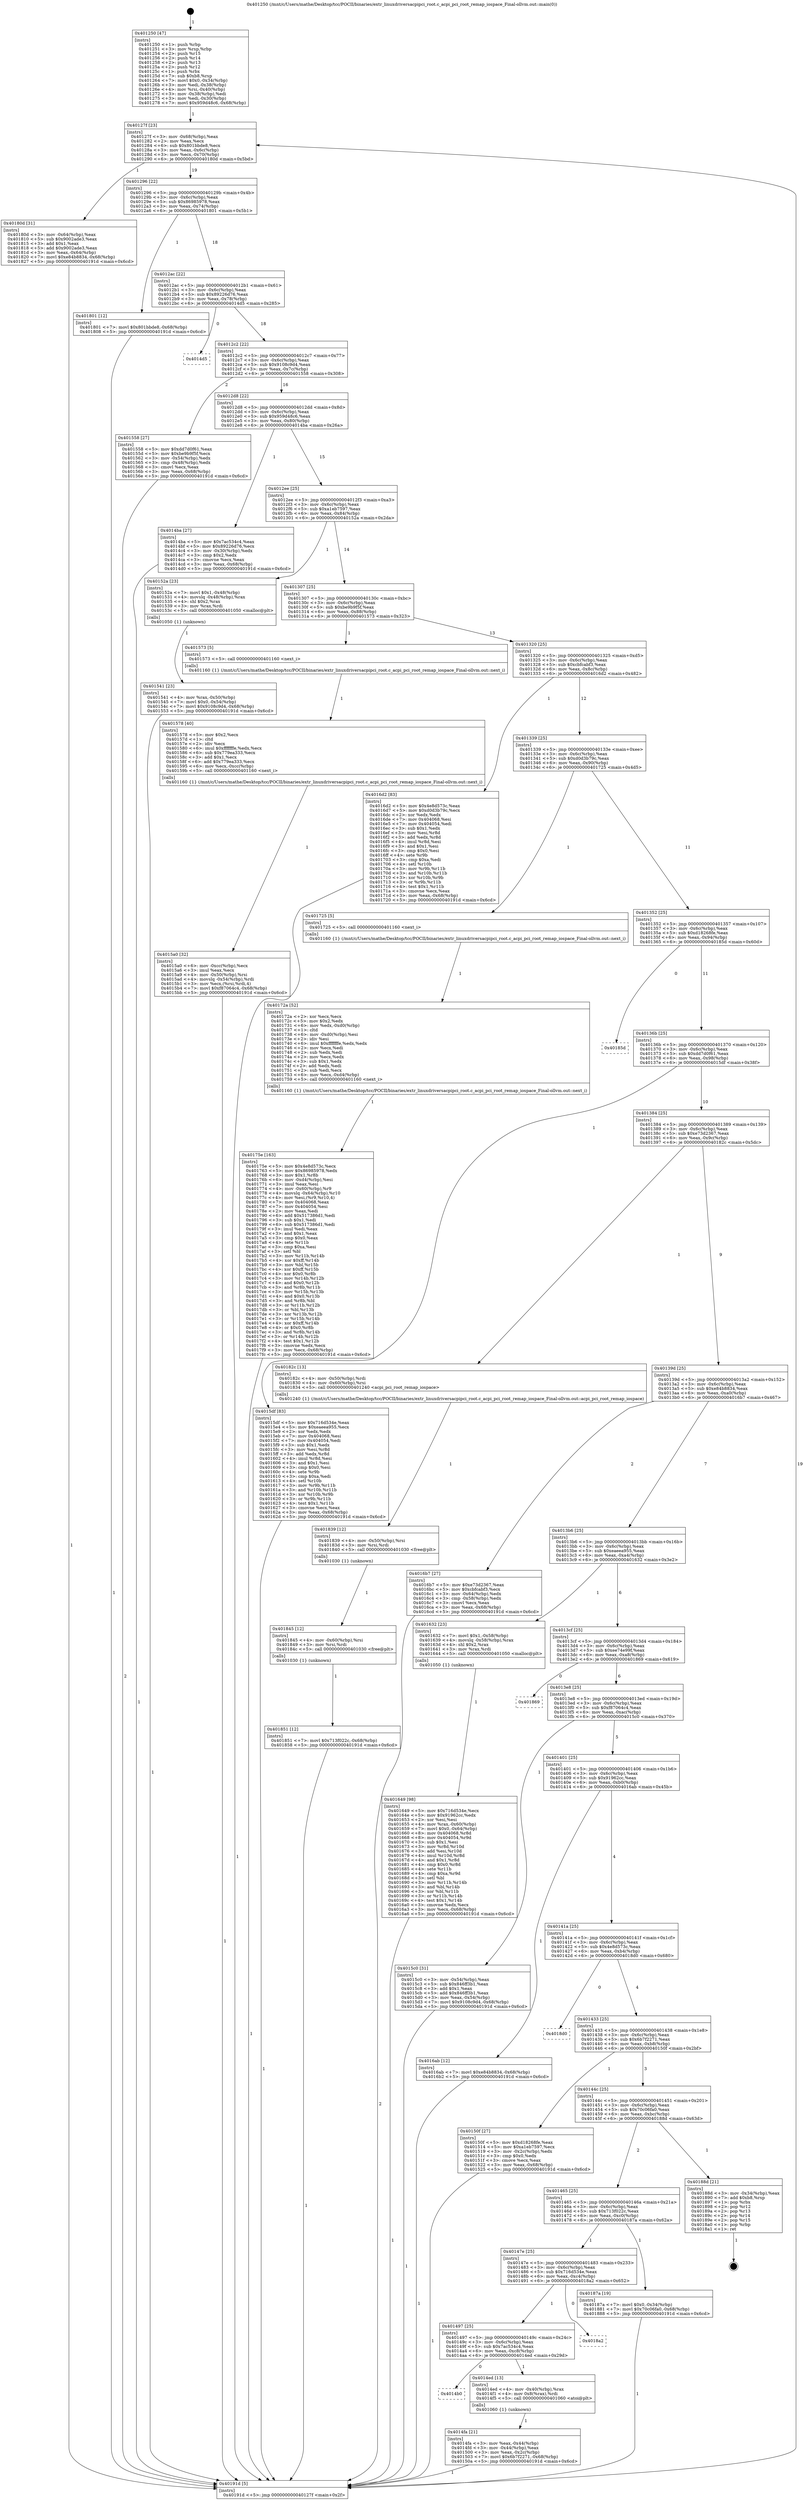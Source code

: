 digraph "0x401250" {
  label = "0x401250 (/mnt/c/Users/mathe/Desktop/tcc/POCII/binaries/extr_linuxdriversacpipci_root.c_acpi_pci_root_remap_iospace_Final-ollvm.out::main(0))"
  labelloc = "t"
  node[shape=record]

  Entry [label="",width=0.3,height=0.3,shape=circle,fillcolor=black,style=filled]
  "0x40127f" [label="{
     0x40127f [23]\l
     | [instrs]\l
     &nbsp;&nbsp;0x40127f \<+3\>: mov -0x68(%rbp),%eax\l
     &nbsp;&nbsp;0x401282 \<+2\>: mov %eax,%ecx\l
     &nbsp;&nbsp;0x401284 \<+6\>: sub $0x801bbde8,%ecx\l
     &nbsp;&nbsp;0x40128a \<+3\>: mov %eax,-0x6c(%rbp)\l
     &nbsp;&nbsp;0x40128d \<+3\>: mov %ecx,-0x70(%rbp)\l
     &nbsp;&nbsp;0x401290 \<+6\>: je 000000000040180d \<main+0x5bd\>\l
  }"]
  "0x40180d" [label="{
     0x40180d [31]\l
     | [instrs]\l
     &nbsp;&nbsp;0x40180d \<+3\>: mov -0x64(%rbp),%eax\l
     &nbsp;&nbsp;0x401810 \<+5\>: sub $0x9002ade3,%eax\l
     &nbsp;&nbsp;0x401815 \<+3\>: add $0x1,%eax\l
     &nbsp;&nbsp;0x401818 \<+5\>: add $0x9002ade3,%eax\l
     &nbsp;&nbsp;0x40181d \<+3\>: mov %eax,-0x64(%rbp)\l
     &nbsp;&nbsp;0x401820 \<+7\>: movl $0xe84b8834,-0x68(%rbp)\l
     &nbsp;&nbsp;0x401827 \<+5\>: jmp 000000000040191d \<main+0x6cd\>\l
  }"]
  "0x401296" [label="{
     0x401296 [22]\l
     | [instrs]\l
     &nbsp;&nbsp;0x401296 \<+5\>: jmp 000000000040129b \<main+0x4b\>\l
     &nbsp;&nbsp;0x40129b \<+3\>: mov -0x6c(%rbp),%eax\l
     &nbsp;&nbsp;0x40129e \<+5\>: sub $0x86985978,%eax\l
     &nbsp;&nbsp;0x4012a3 \<+3\>: mov %eax,-0x74(%rbp)\l
     &nbsp;&nbsp;0x4012a6 \<+6\>: je 0000000000401801 \<main+0x5b1\>\l
  }"]
  Exit [label="",width=0.3,height=0.3,shape=circle,fillcolor=black,style=filled,peripheries=2]
  "0x401801" [label="{
     0x401801 [12]\l
     | [instrs]\l
     &nbsp;&nbsp;0x401801 \<+7\>: movl $0x801bbde8,-0x68(%rbp)\l
     &nbsp;&nbsp;0x401808 \<+5\>: jmp 000000000040191d \<main+0x6cd\>\l
  }"]
  "0x4012ac" [label="{
     0x4012ac [22]\l
     | [instrs]\l
     &nbsp;&nbsp;0x4012ac \<+5\>: jmp 00000000004012b1 \<main+0x61\>\l
     &nbsp;&nbsp;0x4012b1 \<+3\>: mov -0x6c(%rbp),%eax\l
     &nbsp;&nbsp;0x4012b4 \<+5\>: sub $0x89226d76,%eax\l
     &nbsp;&nbsp;0x4012b9 \<+3\>: mov %eax,-0x78(%rbp)\l
     &nbsp;&nbsp;0x4012bc \<+6\>: je 00000000004014d5 \<main+0x285\>\l
  }"]
  "0x401851" [label="{
     0x401851 [12]\l
     | [instrs]\l
     &nbsp;&nbsp;0x401851 \<+7\>: movl $0x713f022c,-0x68(%rbp)\l
     &nbsp;&nbsp;0x401858 \<+5\>: jmp 000000000040191d \<main+0x6cd\>\l
  }"]
  "0x4014d5" [label="{
     0x4014d5\l
  }", style=dashed]
  "0x4012c2" [label="{
     0x4012c2 [22]\l
     | [instrs]\l
     &nbsp;&nbsp;0x4012c2 \<+5\>: jmp 00000000004012c7 \<main+0x77\>\l
     &nbsp;&nbsp;0x4012c7 \<+3\>: mov -0x6c(%rbp),%eax\l
     &nbsp;&nbsp;0x4012ca \<+5\>: sub $0x9108c9d4,%eax\l
     &nbsp;&nbsp;0x4012cf \<+3\>: mov %eax,-0x7c(%rbp)\l
     &nbsp;&nbsp;0x4012d2 \<+6\>: je 0000000000401558 \<main+0x308\>\l
  }"]
  "0x401845" [label="{
     0x401845 [12]\l
     | [instrs]\l
     &nbsp;&nbsp;0x401845 \<+4\>: mov -0x60(%rbp),%rsi\l
     &nbsp;&nbsp;0x401849 \<+3\>: mov %rsi,%rdi\l
     &nbsp;&nbsp;0x40184c \<+5\>: call 0000000000401030 \<free@plt\>\l
     | [calls]\l
     &nbsp;&nbsp;0x401030 \{1\} (unknown)\l
  }"]
  "0x401558" [label="{
     0x401558 [27]\l
     | [instrs]\l
     &nbsp;&nbsp;0x401558 \<+5\>: mov $0xdd7d0f61,%eax\l
     &nbsp;&nbsp;0x40155d \<+5\>: mov $0xbe9b9f5f,%ecx\l
     &nbsp;&nbsp;0x401562 \<+3\>: mov -0x54(%rbp),%edx\l
     &nbsp;&nbsp;0x401565 \<+3\>: cmp -0x48(%rbp),%edx\l
     &nbsp;&nbsp;0x401568 \<+3\>: cmovl %ecx,%eax\l
     &nbsp;&nbsp;0x40156b \<+3\>: mov %eax,-0x68(%rbp)\l
     &nbsp;&nbsp;0x40156e \<+5\>: jmp 000000000040191d \<main+0x6cd\>\l
  }"]
  "0x4012d8" [label="{
     0x4012d8 [22]\l
     | [instrs]\l
     &nbsp;&nbsp;0x4012d8 \<+5\>: jmp 00000000004012dd \<main+0x8d\>\l
     &nbsp;&nbsp;0x4012dd \<+3\>: mov -0x6c(%rbp),%eax\l
     &nbsp;&nbsp;0x4012e0 \<+5\>: sub $0x959d48c6,%eax\l
     &nbsp;&nbsp;0x4012e5 \<+3\>: mov %eax,-0x80(%rbp)\l
     &nbsp;&nbsp;0x4012e8 \<+6\>: je 00000000004014ba \<main+0x26a\>\l
  }"]
  "0x401839" [label="{
     0x401839 [12]\l
     | [instrs]\l
     &nbsp;&nbsp;0x401839 \<+4\>: mov -0x50(%rbp),%rsi\l
     &nbsp;&nbsp;0x40183d \<+3\>: mov %rsi,%rdi\l
     &nbsp;&nbsp;0x401840 \<+5\>: call 0000000000401030 \<free@plt\>\l
     | [calls]\l
     &nbsp;&nbsp;0x401030 \{1\} (unknown)\l
  }"]
  "0x4014ba" [label="{
     0x4014ba [27]\l
     | [instrs]\l
     &nbsp;&nbsp;0x4014ba \<+5\>: mov $0x7ac534c4,%eax\l
     &nbsp;&nbsp;0x4014bf \<+5\>: mov $0x89226d76,%ecx\l
     &nbsp;&nbsp;0x4014c4 \<+3\>: mov -0x30(%rbp),%edx\l
     &nbsp;&nbsp;0x4014c7 \<+3\>: cmp $0x2,%edx\l
     &nbsp;&nbsp;0x4014ca \<+3\>: cmovne %ecx,%eax\l
     &nbsp;&nbsp;0x4014cd \<+3\>: mov %eax,-0x68(%rbp)\l
     &nbsp;&nbsp;0x4014d0 \<+5\>: jmp 000000000040191d \<main+0x6cd\>\l
  }"]
  "0x4012ee" [label="{
     0x4012ee [25]\l
     | [instrs]\l
     &nbsp;&nbsp;0x4012ee \<+5\>: jmp 00000000004012f3 \<main+0xa3\>\l
     &nbsp;&nbsp;0x4012f3 \<+3\>: mov -0x6c(%rbp),%eax\l
     &nbsp;&nbsp;0x4012f6 \<+5\>: sub $0xa1eb7597,%eax\l
     &nbsp;&nbsp;0x4012fb \<+6\>: mov %eax,-0x84(%rbp)\l
     &nbsp;&nbsp;0x401301 \<+6\>: je 000000000040152a \<main+0x2da\>\l
  }"]
  "0x40191d" [label="{
     0x40191d [5]\l
     | [instrs]\l
     &nbsp;&nbsp;0x40191d \<+5\>: jmp 000000000040127f \<main+0x2f\>\l
  }"]
  "0x401250" [label="{
     0x401250 [47]\l
     | [instrs]\l
     &nbsp;&nbsp;0x401250 \<+1\>: push %rbp\l
     &nbsp;&nbsp;0x401251 \<+3\>: mov %rsp,%rbp\l
     &nbsp;&nbsp;0x401254 \<+2\>: push %r15\l
     &nbsp;&nbsp;0x401256 \<+2\>: push %r14\l
     &nbsp;&nbsp;0x401258 \<+2\>: push %r13\l
     &nbsp;&nbsp;0x40125a \<+2\>: push %r12\l
     &nbsp;&nbsp;0x40125c \<+1\>: push %rbx\l
     &nbsp;&nbsp;0x40125d \<+7\>: sub $0xb8,%rsp\l
     &nbsp;&nbsp;0x401264 \<+7\>: movl $0x0,-0x34(%rbp)\l
     &nbsp;&nbsp;0x40126b \<+3\>: mov %edi,-0x38(%rbp)\l
     &nbsp;&nbsp;0x40126e \<+4\>: mov %rsi,-0x40(%rbp)\l
     &nbsp;&nbsp;0x401272 \<+3\>: mov -0x38(%rbp),%edi\l
     &nbsp;&nbsp;0x401275 \<+3\>: mov %edi,-0x30(%rbp)\l
     &nbsp;&nbsp;0x401278 \<+7\>: movl $0x959d48c6,-0x68(%rbp)\l
  }"]
  "0x40175e" [label="{
     0x40175e [163]\l
     | [instrs]\l
     &nbsp;&nbsp;0x40175e \<+5\>: mov $0x4e8d573c,%ecx\l
     &nbsp;&nbsp;0x401763 \<+5\>: mov $0x86985978,%edx\l
     &nbsp;&nbsp;0x401768 \<+3\>: mov $0x1,%r8b\l
     &nbsp;&nbsp;0x40176b \<+6\>: mov -0xd4(%rbp),%esi\l
     &nbsp;&nbsp;0x401771 \<+3\>: imul %eax,%esi\l
     &nbsp;&nbsp;0x401774 \<+4\>: mov -0x60(%rbp),%r9\l
     &nbsp;&nbsp;0x401778 \<+4\>: movslq -0x64(%rbp),%r10\l
     &nbsp;&nbsp;0x40177c \<+4\>: mov %esi,(%r9,%r10,4)\l
     &nbsp;&nbsp;0x401780 \<+7\>: mov 0x404068,%eax\l
     &nbsp;&nbsp;0x401787 \<+7\>: mov 0x404054,%esi\l
     &nbsp;&nbsp;0x40178e \<+2\>: mov %eax,%edi\l
     &nbsp;&nbsp;0x401790 \<+6\>: add $0x517386d1,%edi\l
     &nbsp;&nbsp;0x401796 \<+3\>: sub $0x1,%edi\l
     &nbsp;&nbsp;0x401799 \<+6\>: sub $0x517386d1,%edi\l
     &nbsp;&nbsp;0x40179f \<+3\>: imul %edi,%eax\l
     &nbsp;&nbsp;0x4017a2 \<+3\>: and $0x1,%eax\l
     &nbsp;&nbsp;0x4017a5 \<+3\>: cmp $0x0,%eax\l
     &nbsp;&nbsp;0x4017a8 \<+4\>: sete %r11b\l
     &nbsp;&nbsp;0x4017ac \<+3\>: cmp $0xa,%esi\l
     &nbsp;&nbsp;0x4017af \<+3\>: setl %bl\l
     &nbsp;&nbsp;0x4017b2 \<+3\>: mov %r11b,%r14b\l
     &nbsp;&nbsp;0x4017b5 \<+4\>: xor $0xff,%r14b\l
     &nbsp;&nbsp;0x4017b9 \<+3\>: mov %bl,%r15b\l
     &nbsp;&nbsp;0x4017bc \<+4\>: xor $0xff,%r15b\l
     &nbsp;&nbsp;0x4017c0 \<+4\>: xor $0x0,%r8b\l
     &nbsp;&nbsp;0x4017c4 \<+3\>: mov %r14b,%r12b\l
     &nbsp;&nbsp;0x4017c7 \<+4\>: and $0x0,%r12b\l
     &nbsp;&nbsp;0x4017cb \<+3\>: and %r8b,%r11b\l
     &nbsp;&nbsp;0x4017ce \<+3\>: mov %r15b,%r13b\l
     &nbsp;&nbsp;0x4017d1 \<+4\>: and $0x0,%r13b\l
     &nbsp;&nbsp;0x4017d5 \<+3\>: and %r8b,%bl\l
     &nbsp;&nbsp;0x4017d8 \<+3\>: or %r11b,%r12b\l
     &nbsp;&nbsp;0x4017db \<+3\>: or %bl,%r13b\l
     &nbsp;&nbsp;0x4017de \<+3\>: xor %r13b,%r12b\l
     &nbsp;&nbsp;0x4017e1 \<+3\>: or %r15b,%r14b\l
     &nbsp;&nbsp;0x4017e4 \<+4\>: xor $0xff,%r14b\l
     &nbsp;&nbsp;0x4017e8 \<+4\>: or $0x0,%r8b\l
     &nbsp;&nbsp;0x4017ec \<+3\>: and %r8b,%r14b\l
     &nbsp;&nbsp;0x4017ef \<+3\>: or %r14b,%r12b\l
     &nbsp;&nbsp;0x4017f2 \<+4\>: test $0x1,%r12b\l
     &nbsp;&nbsp;0x4017f6 \<+3\>: cmovne %edx,%ecx\l
     &nbsp;&nbsp;0x4017f9 \<+3\>: mov %ecx,-0x68(%rbp)\l
     &nbsp;&nbsp;0x4017fc \<+5\>: jmp 000000000040191d \<main+0x6cd\>\l
  }"]
  "0x40152a" [label="{
     0x40152a [23]\l
     | [instrs]\l
     &nbsp;&nbsp;0x40152a \<+7\>: movl $0x1,-0x48(%rbp)\l
     &nbsp;&nbsp;0x401531 \<+4\>: movslq -0x48(%rbp),%rax\l
     &nbsp;&nbsp;0x401535 \<+4\>: shl $0x2,%rax\l
     &nbsp;&nbsp;0x401539 \<+3\>: mov %rax,%rdi\l
     &nbsp;&nbsp;0x40153c \<+5\>: call 0000000000401050 \<malloc@plt\>\l
     | [calls]\l
     &nbsp;&nbsp;0x401050 \{1\} (unknown)\l
  }"]
  "0x401307" [label="{
     0x401307 [25]\l
     | [instrs]\l
     &nbsp;&nbsp;0x401307 \<+5\>: jmp 000000000040130c \<main+0xbc\>\l
     &nbsp;&nbsp;0x40130c \<+3\>: mov -0x6c(%rbp),%eax\l
     &nbsp;&nbsp;0x40130f \<+5\>: sub $0xbe9b9f5f,%eax\l
     &nbsp;&nbsp;0x401314 \<+6\>: mov %eax,-0x88(%rbp)\l
     &nbsp;&nbsp;0x40131a \<+6\>: je 0000000000401573 \<main+0x323\>\l
  }"]
  "0x40172a" [label="{
     0x40172a [52]\l
     | [instrs]\l
     &nbsp;&nbsp;0x40172a \<+2\>: xor %ecx,%ecx\l
     &nbsp;&nbsp;0x40172c \<+5\>: mov $0x2,%edx\l
     &nbsp;&nbsp;0x401731 \<+6\>: mov %edx,-0xd0(%rbp)\l
     &nbsp;&nbsp;0x401737 \<+1\>: cltd\l
     &nbsp;&nbsp;0x401738 \<+6\>: mov -0xd0(%rbp),%esi\l
     &nbsp;&nbsp;0x40173e \<+2\>: idiv %esi\l
     &nbsp;&nbsp;0x401740 \<+6\>: imul $0xfffffffe,%edx,%edx\l
     &nbsp;&nbsp;0x401746 \<+2\>: mov %ecx,%edi\l
     &nbsp;&nbsp;0x401748 \<+2\>: sub %edx,%edi\l
     &nbsp;&nbsp;0x40174a \<+2\>: mov %ecx,%edx\l
     &nbsp;&nbsp;0x40174c \<+3\>: sub $0x1,%edx\l
     &nbsp;&nbsp;0x40174f \<+2\>: add %edx,%edi\l
     &nbsp;&nbsp;0x401751 \<+2\>: sub %edi,%ecx\l
     &nbsp;&nbsp;0x401753 \<+6\>: mov %ecx,-0xd4(%rbp)\l
     &nbsp;&nbsp;0x401759 \<+5\>: call 0000000000401160 \<next_i\>\l
     | [calls]\l
     &nbsp;&nbsp;0x401160 \{1\} (/mnt/c/Users/mathe/Desktop/tcc/POCII/binaries/extr_linuxdriversacpipci_root.c_acpi_pci_root_remap_iospace_Final-ollvm.out::next_i)\l
  }"]
  "0x401573" [label="{
     0x401573 [5]\l
     | [instrs]\l
     &nbsp;&nbsp;0x401573 \<+5\>: call 0000000000401160 \<next_i\>\l
     | [calls]\l
     &nbsp;&nbsp;0x401160 \{1\} (/mnt/c/Users/mathe/Desktop/tcc/POCII/binaries/extr_linuxdriversacpipci_root.c_acpi_pci_root_remap_iospace_Final-ollvm.out::next_i)\l
  }"]
  "0x401320" [label="{
     0x401320 [25]\l
     | [instrs]\l
     &nbsp;&nbsp;0x401320 \<+5\>: jmp 0000000000401325 \<main+0xd5\>\l
     &nbsp;&nbsp;0x401325 \<+3\>: mov -0x6c(%rbp),%eax\l
     &nbsp;&nbsp;0x401328 \<+5\>: sub $0xcbfcabf3,%eax\l
     &nbsp;&nbsp;0x40132d \<+6\>: mov %eax,-0x8c(%rbp)\l
     &nbsp;&nbsp;0x401333 \<+6\>: je 00000000004016d2 \<main+0x482\>\l
  }"]
  "0x401649" [label="{
     0x401649 [98]\l
     | [instrs]\l
     &nbsp;&nbsp;0x401649 \<+5\>: mov $0x716d534e,%ecx\l
     &nbsp;&nbsp;0x40164e \<+5\>: mov $0x91962cc,%edx\l
     &nbsp;&nbsp;0x401653 \<+2\>: xor %esi,%esi\l
     &nbsp;&nbsp;0x401655 \<+4\>: mov %rax,-0x60(%rbp)\l
     &nbsp;&nbsp;0x401659 \<+7\>: movl $0x0,-0x64(%rbp)\l
     &nbsp;&nbsp;0x401660 \<+8\>: mov 0x404068,%r8d\l
     &nbsp;&nbsp;0x401668 \<+8\>: mov 0x404054,%r9d\l
     &nbsp;&nbsp;0x401670 \<+3\>: sub $0x1,%esi\l
     &nbsp;&nbsp;0x401673 \<+3\>: mov %r8d,%r10d\l
     &nbsp;&nbsp;0x401676 \<+3\>: add %esi,%r10d\l
     &nbsp;&nbsp;0x401679 \<+4\>: imul %r10d,%r8d\l
     &nbsp;&nbsp;0x40167d \<+4\>: and $0x1,%r8d\l
     &nbsp;&nbsp;0x401681 \<+4\>: cmp $0x0,%r8d\l
     &nbsp;&nbsp;0x401685 \<+4\>: sete %r11b\l
     &nbsp;&nbsp;0x401689 \<+4\>: cmp $0xa,%r9d\l
     &nbsp;&nbsp;0x40168d \<+3\>: setl %bl\l
     &nbsp;&nbsp;0x401690 \<+3\>: mov %r11b,%r14b\l
     &nbsp;&nbsp;0x401693 \<+3\>: and %bl,%r14b\l
     &nbsp;&nbsp;0x401696 \<+3\>: xor %bl,%r11b\l
     &nbsp;&nbsp;0x401699 \<+3\>: or %r11b,%r14b\l
     &nbsp;&nbsp;0x40169c \<+4\>: test $0x1,%r14b\l
     &nbsp;&nbsp;0x4016a0 \<+3\>: cmovne %edx,%ecx\l
     &nbsp;&nbsp;0x4016a3 \<+3\>: mov %ecx,-0x68(%rbp)\l
     &nbsp;&nbsp;0x4016a6 \<+5\>: jmp 000000000040191d \<main+0x6cd\>\l
  }"]
  "0x4016d2" [label="{
     0x4016d2 [83]\l
     | [instrs]\l
     &nbsp;&nbsp;0x4016d2 \<+5\>: mov $0x4e8d573c,%eax\l
     &nbsp;&nbsp;0x4016d7 \<+5\>: mov $0xd0d3b79c,%ecx\l
     &nbsp;&nbsp;0x4016dc \<+2\>: xor %edx,%edx\l
     &nbsp;&nbsp;0x4016de \<+7\>: mov 0x404068,%esi\l
     &nbsp;&nbsp;0x4016e5 \<+7\>: mov 0x404054,%edi\l
     &nbsp;&nbsp;0x4016ec \<+3\>: sub $0x1,%edx\l
     &nbsp;&nbsp;0x4016ef \<+3\>: mov %esi,%r8d\l
     &nbsp;&nbsp;0x4016f2 \<+3\>: add %edx,%r8d\l
     &nbsp;&nbsp;0x4016f5 \<+4\>: imul %r8d,%esi\l
     &nbsp;&nbsp;0x4016f9 \<+3\>: and $0x1,%esi\l
     &nbsp;&nbsp;0x4016fc \<+3\>: cmp $0x0,%esi\l
     &nbsp;&nbsp;0x4016ff \<+4\>: sete %r9b\l
     &nbsp;&nbsp;0x401703 \<+3\>: cmp $0xa,%edi\l
     &nbsp;&nbsp;0x401706 \<+4\>: setl %r10b\l
     &nbsp;&nbsp;0x40170a \<+3\>: mov %r9b,%r11b\l
     &nbsp;&nbsp;0x40170d \<+3\>: and %r10b,%r11b\l
     &nbsp;&nbsp;0x401710 \<+3\>: xor %r10b,%r9b\l
     &nbsp;&nbsp;0x401713 \<+3\>: or %r9b,%r11b\l
     &nbsp;&nbsp;0x401716 \<+4\>: test $0x1,%r11b\l
     &nbsp;&nbsp;0x40171a \<+3\>: cmovne %ecx,%eax\l
     &nbsp;&nbsp;0x40171d \<+3\>: mov %eax,-0x68(%rbp)\l
     &nbsp;&nbsp;0x401720 \<+5\>: jmp 000000000040191d \<main+0x6cd\>\l
  }"]
  "0x401339" [label="{
     0x401339 [25]\l
     | [instrs]\l
     &nbsp;&nbsp;0x401339 \<+5\>: jmp 000000000040133e \<main+0xee\>\l
     &nbsp;&nbsp;0x40133e \<+3\>: mov -0x6c(%rbp),%eax\l
     &nbsp;&nbsp;0x401341 \<+5\>: sub $0xd0d3b79c,%eax\l
     &nbsp;&nbsp;0x401346 \<+6\>: mov %eax,-0x90(%rbp)\l
     &nbsp;&nbsp;0x40134c \<+6\>: je 0000000000401725 \<main+0x4d5\>\l
  }"]
  "0x4015a0" [label="{
     0x4015a0 [32]\l
     | [instrs]\l
     &nbsp;&nbsp;0x4015a0 \<+6\>: mov -0xcc(%rbp),%ecx\l
     &nbsp;&nbsp;0x4015a6 \<+3\>: imul %eax,%ecx\l
     &nbsp;&nbsp;0x4015a9 \<+4\>: mov -0x50(%rbp),%rsi\l
     &nbsp;&nbsp;0x4015ad \<+4\>: movslq -0x54(%rbp),%rdi\l
     &nbsp;&nbsp;0x4015b1 \<+3\>: mov %ecx,(%rsi,%rdi,4)\l
     &nbsp;&nbsp;0x4015b4 \<+7\>: movl $0xf87064c4,-0x68(%rbp)\l
     &nbsp;&nbsp;0x4015bb \<+5\>: jmp 000000000040191d \<main+0x6cd\>\l
  }"]
  "0x401725" [label="{
     0x401725 [5]\l
     | [instrs]\l
     &nbsp;&nbsp;0x401725 \<+5\>: call 0000000000401160 \<next_i\>\l
     | [calls]\l
     &nbsp;&nbsp;0x401160 \{1\} (/mnt/c/Users/mathe/Desktop/tcc/POCII/binaries/extr_linuxdriversacpipci_root.c_acpi_pci_root_remap_iospace_Final-ollvm.out::next_i)\l
  }"]
  "0x401352" [label="{
     0x401352 [25]\l
     | [instrs]\l
     &nbsp;&nbsp;0x401352 \<+5\>: jmp 0000000000401357 \<main+0x107\>\l
     &nbsp;&nbsp;0x401357 \<+3\>: mov -0x6c(%rbp),%eax\l
     &nbsp;&nbsp;0x40135a \<+5\>: sub $0xd18268fe,%eax\l
     &nbsp;&nbsp;0x40135f \<+6\>: mov %eax,-0x94(%rbp)\l
     &nbsp;&nbsp;0x401365 \<+6\>: je 000000000040185d \<main+0x60d\>\l
  }"]
  "0x401578" [label="{
     0x401578 [40]\l
     | [instrs]\l
     &nbsp;&nbsp;0x401578 \<+5\>: mov $0x2,%ecx\l
     &nbsp;&nbsp;0x40157d \<+1\>: cltd\l
     &nbsp;&nbsp;0x40157e \<+2\>: idiv %ecx\l
     &nbsp;&nbsp;0x401580 \<+6\>: imul $0xfffffffe,%edx,%ecx\l
     &nbsp;&nbsp;0x401586 \<+6\>: sub $0x779ea333,%ecx\l
     &nbsp;&nbsp;0x40158c \<+3\>: add $0x1,%ecx\l
     &nbsp;&nbsp;0x40158f \<+6\>: add $0x779ea333,%ecx\l
     &nbsp;&nbsp;0x401595 \<+6\>: mov %ecx,-0xcc(%rbp)\l
     &nbsp;&nbsp;0x40159b \<+5\>: call 0000000000401160 \<next_i\>\l
     | [calls]\l
     &nbsp;&nbsp;0x401160 \{1\} (/mnt/c/Users/mathe/Desktop/tcc/POCII/binaries/extr_linuxdriversacpipci_root.c_acpi_pci_root_remap_iospace_Final-ollvm.out::next_i)\l
  }"]
  "0x40185d" [label="{
     0x40185d\l
  }", style=dashed]
  "0x40136b" [label="{
     0x40136b [25]\l
     | [instrs]\l
     &nbsp;&nbsp;0x40136b \<+5\>: jmp 0000000000401370 \<main+0x120\>\l
     &nbsp;&nbsp;0x401370 \<+3\>: mov -0x6c(%rbp),%eax\l
     &nbsp;&nbsp;0x401373 \<+5\>: sub $0xdd7d0f61,%eax\l
     &nbsp;&nbsp;0x401378 \<+6\>: mov %eax,-0x98(%rbp)\l
     &nbsp;&nbsp;0x40137e \<+6\>: je 00000000004015df \<main+0x38f\>\l
  }"]
  "0x401541" [label="{
     0x401541 [23]\l
     | [instrs]\l
     &nbsp;&nbsp;0x401541 \<+4\>: mov %rax,-0x50(%rbp)\l
     &nbsp;&nbsp;0x401545 \<+7\>: movl $0x0,-0x54(%rbp)\l
     &nbsp;&nbsp;0x40154c \<+7\>: movl $0x9108c9d4,-0x68(%rbp)\l
     &nbsp;&nbsp;0x401553 \<+5\>: jmp 000000000040191d \<main+0x6cd\>\l
  }"]
  "0x4015df" [label="{
     0x4015df [83]\l
     | [instrs]\l
     &nbsp;&nbsp;0x4015df \<+5\>: mov $0x716d534e,%eax\l
     &nbsp;&nbsp;0x4015e4 \<+5\>: mov $0xeaeea955,%ecx\l
     &nbsp;&nbsp;0x4015e9 \<+2\>: xor %edx,%edx\l
     &nbsp;&nbsp;0x4015eb \<+7\>: mov 0x404068,%esi\l
     &nbsp;&nbsp;0x4015f2 \<+7\>: mov 0x404054,%edi\l
     &nbsp;&nbsp;0x4015f9 \<+3\>: sub $0x1,%edx\l
     &nbsp;&nbsp;0x4015fc \<+3\>: mov %esi,%r8d\l
     &nbsp;&nbsp;0x4015ff \<+3\>: add %edx,%r8d\l
     &nbsp;&nbsp;0x401602 \<+4\>: imul %r8d,%esi\l
     &nbsp;&nbsp;0x401606 \<+3\>: and $0x1,%esi\l
     &nbsp;&nbsp;0x401609 \<+3\>: cmp $0x0,%esi\l
     &nbsp;&nbsp;0x40160c \<+4\>: sete %r9b\l
     &nbsp;&nbsp;0x401610 \<+3\>: cmp $0xa,%edi\l
     &nbsp;&nbsp;0x401613 \<+4\>: setl %r10b\l
     &nbsp;&nbsp;0x401617 \<+3\>: mov %r9b,%r11b\l
     &nbsp;&nbsp;0x40161a \<+3\>: and %r10b,%r11b\l
     &nbsp;&nbsp;0x40161d \<+3\>: xor %r10b,%r9b\l
     &nbsp;&nbsp;0x401620 \<+3\>: or %r9b,%r11b\l
     &nbsp;&nbsp;0x401623 \<+4\>: test $0x1,%r11b\l
     &nbsp;&nbsp;0x401627 \<+3\>: cmovne %ecx,%eax\l
     &nbsp;&nbsp;0x40162a \<+3\>: mov %eax,-0x68(%rbp)\l
     &nbsp;&nbsp;0x40162d \<+5\>: jmp 000000000040191d \<main+0x6cd\>\l
  }"]
  "0x401384" [label="{
     0x401384 [25]\l
     | [instrs]\l
     &nbsp;&nbsp;0x401384 \<+5\>: jmp 0000000000401389 \<main+0x139\>\l
     &nbsp;&nbsp;0x401389 \<+3\>: mov -0x6c(%rbp),%eax\l
     &nbsp;&nbsp;0x40138c \<+5\>: sub $0xe73d2367,%eax\l
     &nbsp;&nbsp;0x401391 \<+6\>: mov %eax,-0x9c(%rbp)\l
     &nbsp;&nbsp;0x401397 \<+6\>: je 000000000040182c \<main+0x5dc\>\l
  }"]
  "0x4014fa" [label="{
     0x4014fa [21]\l
     | [instrs]\l
     &nbsp;&nbsp;0x4014fa \<+3\>: mov %eax,-0x44(%rbp)\l
     &nbsp;&nbsp;0x4014fd \<+3\>: mov -0x44(%rbp),%eax\l
     &nbsp;&nbsp;0x401500 \<+3\>: mov %eax,-0x2c(%rbp)\l
     &nbsp;&nbsp;0x401503 \<+7\>: movl $0x6b7f2271,-0x68(%rbp)\l
     &nbsp;&nbsp;0x40150a \<+5\>: jmp 000000000040191d \<main+0x6cd\>\l
  }"]
  "0x40182c" [label="{
     0x40182c [13]\l
     | [instrs]\l
     &nbsp;&nbsp;0x40182c \<+4\>: mov -0x50(%rbp),%rdi\l
     &nbsp;&nbsp;0x401830 \<+4\>: mov -0x60(%rbp),%rsi\l
     &nbsp;&nbsp;0x401834 \<+5\>: call 0000000000401240 \<acpi_pci_root_remap_iospace\>\l
     | [calls]\l
     &nbsp;&nbsp;0x401240 \{1\} (/mnt/c/Users/mathe/Desktop/tcc/POCII/binaries/extr_linuxdriversacpipci_root.c_acpi_pci_root_remap_iospace_Final-ollvm.out::acpi_pci_root_remap_iospace)\l
  }"]
  "0x40139d" [label="{
     0x40139d [25]\l
     | [instrs]\l
     &nbsp;&nbsp;0x40139d \<+5\>: jmp 00000000004013a2 \<main+0x152\>\l
     &nbsp;&nbsp;0x4013a2 \<+3\>: mov -0x6c(%rbp),%eax\l
     &nbsp;&nbsp;0x4013a5 \<+5\>: sub $0xe84b8834,%eax\l
     &nbsp;&nbsp;0x4013aa \<+6\>: mov %eax,-0xa0(%rbp)\l
     &nbsp;&nbsp;0x4013b0 \<+6\>: je 00000000004016b7 \<main+0x467\>\l
  }"]
  "0x4014b0" [label="{
     0x4014b0\l
  }", style=dashed]
  "0x4016b7" [label="{
     0x4016b7 [27]\l
     | [instrs]\l
     &nbsp;&nbsp;0x4016b7 \<+5\>: mov $0xe73d2367,%eax\l
     &nbsp;&nbsp;0x4016bc \<+5\>: mov $0xcbfcabf3,%ecx\l
     &nbsp;&nbsp;0x4016c1 \<+3\>: mov -0x64(%rbp),%edx\l
     &nbsp;&nbsp;0x4016c4 \<+3\>: cmp -0x58(%rbp),%edx\l
     &nbsp;&nbsp;0x4016c7 \<+3\>: cmovl %ecx,%eax\l
     &nbsp;&nbsp;0x4016ca \<+3\>: mov %eax,-0x68(%rbp)\l
     &nbsp;&nbsp;0x4016cd \<+5\>: jmp 000000000040191d \<main+0x6cd\>\l
  }"]
  "0x4013b6" [label="{
     0x4013b6 [25]\l
     | [instrs]\l
     &nbsp;&nbsp;0x4013b6 \<+5\>: jmp 00000000004013bb \<main+0x16b\>\l
     &nbsp;&nbsp;0x4013bb \<+3\>: mov -0x6c(%rbp),%eax\l
     &nbsp;&nbsp;0x4013be \<+5\>: sub $0xeaeea955,%eax\l
     &nbsp;&nbsp;0x4013c3 \<+6\>: mov %eax,-0xa4(%rbp)\l
     &nbsp;&nbsp;0x4013c9 \<+6\>: je 0000000000401632 \<main+0x3e2\>\l
  }"]
  "0x4014ed" [label="{
     0x4014ed [13]\l
     | [instrs]\l
     &nbsp;&nbsp;0x4014ed \<+4\>: mov -0x40(%rbp),%rax\l
     &nbsp;&nbsp;0x4014f1 \<+4\>: mov 0x8(%rax),%rdi\l
     &nbsp;&nbsp;0x4014f5 \<+5\>: call 0000000000401060 \<atoi@plt\>\l
     | [calls]\l
     &nbsp;&nbsp;0x401060 \{1\} (unknown)\l
  }"]
  "0x401632" [label="{
     0x401632 [23]\l
     | [instrs]\l
     &nbsp;&nbsp;0x401632 \<+7\>: movl $0x1,-0x58(%rbp)\l
     &nbsp;&nbsp;0x401639 \<+4\>: movslq -0x58(%rbp),%rax\l
     &nbsp;&nbsp;0x40163d \<+4\>: shl $0x2,%rax\l
     &nbsp;&nbsp;0x401641 \<+3\>: mov %rax,%rdi\l
     &nbsp;&nbsp;0x401644 \<+5\>: call 0000000000401050 \<malloc@plt\>\l
     | [calls]\l
     &nbsp;&nbsp;0x401050 \{1\} (unknown)\l
  }"]
  "0x4013cf" [label="{
     0x4013cf [25]\l
     | [instrs]\l
     &nbsp;&nbsp;0x4013cf \<+5\>: jmp 00000000004013d4 \<main+0x184\>\l
     &nbsp;&nbsp;0x4013d4 \<+3\>: mov -0x6c(%rbp),%eax\l
     &nbsp;&nbsp;0x4013d7 \<+5\>: sub $0xee74e99f,%eax\l
     &nbsp;&nbsp;0x4013dc \<+6\>: mov %eax,-0xa8(%rbp)\l
     &nbsp;&nbsp;0x4013e2 \<+6\>: je 0000000000401869 \<main+0x619\>\l
  }"]
  "0x401497" [label="{
     0x401497 [25]\l
     | [instrs]\l
     &nbsp;&nbsp;0x401497 \<+5\>: jmp 000000000040149c \<main+0x24c\>\l
     &nbsp;&nbsp;0x40149c \<+3\>: mov -0x6c(%rbp),%eax\l
     &nbsp;&nbsp;0x40149f \<+5\>: sub $0x7ac534c4,%eax\l
     &nbsp;&nbsp;0x4014a4 \<+6\>: mov %eax,-0xc8(%rbp)\l
     &nbsp;&nbsp;0x4014aa \<+6\>: je 00000000004014ed \<main+0x29d\>\l
  }"]
  "0x401869" [label="{
     0x401869\l
  }", style=dashed]
  "0x4013e8" [label="{
     0x4013e8 [25]\l
     | [instrs]\l
     &nbsp;&nbsp;0x4013e8 \<+5\>: jmp 00000000004013ed \<main+0x19d\>\l
     &nbsp;&nbsp;0x4013ed \<+3\>: mov -0x6c(%rbp),%eax\l
     &nbsp;&nbsp;0x4013f0 \<+5\>: sub $0xf87064c4,%eax\l
     &nbsp;&nbsp;0x4013f5 \<+6\>: mov %eax,-0xac(%rbp)\l
     &nbsp;&nbsp;0x4013fb \<+6\>: je 00000000004015c0 \<main+0x370\>\l
  }"]
  "0x4018a2" [label="{
     0x4018a2\l
  }", style=dashed]
  "0x4015c0" [label="{
     0x4015c0 [31]\l
     | [instrs]\l
     &nbsp;&nbsp;0x4015c0 \<+3\>: mov -0x54(%rbp),%eax\l
     &nbsp;&nbsp;0x4015c3 \<+5\>: sub $0x846ff3b1,%eax\l
     &nbsp;&nbsp;0x4015c8 \<+3\>: add $0x1,%eax\l
     &nbsp;&nbsp;0x4015cb \<+5\>: add $0x846ff3b1,%eax\l
     &nbsp;&nbsp;0x4015d0 \<+3\>: mov %eax,-0x54(%rbp)\l
     &nbsp;&nbsp;0x4015d3 \<+7\>: movl $0x9108c9d4,-0x68(%rbp)\l
     &nbsp;&nbsp;0x4015da \<+5\>: jmp 000000000040191d \<main+0x6cd\>\l
  }"]
  "0x401401" [label="{
     0x401401 [25]\l
     | [instrs]\l
     &nbsp;&nbsp;0x401401 \<+5\>: jmp 0000000000401406 \<main+0x1b6\>\l
     &nbsp;&nbsp;0x401406 \<+3\>: mov -0x6c(%rbp),%eax\l
     &nbsp;&nbsp;0x401409 \<+5\>: sub $0x91962cc,%eax\l
     &nbsp;&nbsp;0x40140e \<+6\>: mov %eax,-0xb0(%rbp)\l
     &nbsp;&nbsp;0x401414 \<+6\>: je 00000000004016ab \<main+0x45b\>\l
  }"]
  "0x40147e" [label="{
     0x40147e [25]\l
     | [instrs]\l
     &nbsp;&nbsp;0x40147e \<+5\>: jmp 0000000000401483 \<main+0x233\>\l
     &nbsp;&nbsp;0x401483 \<+3\>: mov -0x6c(%rbp),%eax\l
     &nbsp;&nbsp;0x401486 \<+5\>: sub $0x716d534e,%eax\l
     &nbsp;&nbsp;0x40148b \<+6\>: mov %eax,-0xc4(%rbp)\l
     &nbsp;&nbsp;0x401491 \<+6\>: je 00000000004018a2 \<main+0x652\>\l
  }"]
  "0x4016ab" [label="{
     0x4016ab [12]\l
     | [instrs]\l
     &nbsp;&nbsp;0x4016ab \<+7\>: movl $0xe84b8834,-0x68(%rbp)\l
     &nbsp;&nbsp;0x4016b2 \<+5\>: jmp 000000000040191d \<main+0x6cd\>\l
  }"]
  "0x40141a" [label="{
     0x40141a [25]\l
     | [instrs]\l
     &nbsp;&nbsp;0x40141a \<+5\>: jmp 000000000040141f \<main+0x1cf\>\l
     &nbsp;&nbsp;0x40141f \<+3\>: mov -0x6c(%rbp),%eax\l
     &nbsp;&nbsp;0x401422 \<+5\>: sub $0x4e8d573c,%eax\l
     &nbsp;&nbsp;0x401427 \<+6\>: mov %eax,-0xb4(%rbp)\l
     &nbsp;&nbsp;0x40142d \<+6\>: je 00000000004018d0 \<main+0x680\>\l
  }"]
  "0x40187a" [label="{
     0x40187a [19]\l
     | [instrs]\l
     &nbsp;&nbsp;0x40187a \<+7\>: movl $0x0,-0x34(%rbp)\l
     &nbsp;&nbsp;0x401881 \<+7\>: movl $0x70c06fa0,-0x68(%rbp)\l
     &nbsp;&nbsp;0x401888 \<+5\>: jmp 000000000040191d \<main+0x6cd\>\l
  }"]
  "0x4018d0" [label="{
     0x4018d0\l
  }", style=dashed]
  "0x401433" [label="{
     0x401433 [25]\l
     | [instrs]\l
     &nbsp;&nbsp;0x401433 \<+5\>: jmp 0000000000401438 \<main+0x1e8\>\l
     &nbsp;&nbsp;0x401438 \<+3\>: mov -0x6c(%rbp),%eax\l
     &nbsp;&nbsp;0x40143b \<+5\>: sub $0x6b7f2271,%eax\l
     &nbsp;&nbsp;0x401440 \<+6\>: mov %eax,-0xb8(%rbp)\l
     &nbsp;&nbsp;0x401446 \<+6\>: je 000000000040150f \<main+0x2bf\>\l
  }"]
  "0x401465" [label="{
     0x401465 [25]\l
     | [instrs]\l
     &nbsp;&nbsp;0x401465 \<+5\>: jmp 000000000040146a \<main+0x21a\>\l
     &nbsp;&nbsp;0x40146a \<+3\>: mov -0x6c(%rbp),%eax\l
     &nbsp;&nbsp;0x40146d \<+5\>: sub $0x713f022c,%eax\l
     &nbsp;&nbsp;0x401472 \<+6\>: mov %eax,-0xc0(%rbp)\l
     &nbsp;&nbsp;0x401478 \<+6\>: je 000000000040187a \<main+0x62a\>\l
  }"]
  "0x40150f" [label="{
     0x40150f [27]\l
     | [instrs]\l
     &nbsp;&nbsp;0x40150f \<+5\>: mov $0xd18268fe,%eax\l
     &nbsp;&nbsp;0x401514 \<+5\>: mov $0xa1eb7597,%ecx\l
     &nbsp;&nbsp;0x401519 \<+3\>: mov -0x2c(%rbp),%edx\l
     &nbsp;&nbsp;0x40151c \<+3\>: cmp $0x0,%edx\l
     &nbsp;&nbsp;0x40151f \<+3\>: cmove %ecx,%eax\l
     &nbsp;&nbsp;0x401522 \<+3\>: mov %eax,-0x68(%rbp)\l
     &nbsp;&nbsp;0x401525 \<+5\>: jmp 000000000040191d \<main+0x6cd\>\l
  }"]
  "0x40144c" [label="{
     0x40144c [25]\l
     | [instrs]\l
     &nbsp;&nbsp;0x40144c \<+5\>: jmp 0000000000401451 \<main+0x201\>\l
     &nbsp;&nbsp;0x401451 \<+3\>: mov -0x6c(%rbp),%eax\l
     &nbsp;&nbsp;0x401454 \<+5\>: sub $0x70c06fa0,%eax\l
     &nbsp;&nbsp;0x401459 \<+6\>: mov %eax,-0xbc(%rbp)\l
     &nbsp;&nbsp;0x40145f \<+6\>: je 000000000040188d \<main+0x63d\>\l
  }"]
  "0x40188d" [label="{
     0x40188d [21]\l
     | [instrs]\l
     &nbsp;&nbsp;0x40188d \<+3\>: mov -0x34(%rbp),%eax\l
     &nbsp;&nbsp;0x401890 \<+7\>: add $0xb8,%rsp\l
     &nbsp;&nbsp;0x401897 \<+1\>: pop %rbx\l
     &nbsp;&nbsp;0x401898 \<+2\>: pop %r12\l
     &nbsp;&nbsp;0x40189a \<+2\>: pop %r13\l
     &nbsp;&nbsp;0x40189c \<+2\>: pop %r14\l
     &nbsp;&nbsp;0x40189e \<+2\>: pop %r15\l
     &nbsp;&nbsp;0x4018a0 \<+1\>: pop %rbp\l
     &nbsp;&nbsp;0x4018a1 \<+1\>: ret\l
  }"]
  Entry -> "0x401250" [label=" 1"]
  "0x40127f" -> "0x40180d" [label=" 1"]
  "0x40127f" -> "0x401296" [label=" 19"]
  "0x40188d" -> Exit [label=" 1"]
  "0x401296" -> "0x401801" [label=" 1"]
  "0x401296" -> "0x4012ac" [label=" 18"]
  "0x40187a" -> "0x40191d" [label=" 1"]
  "0x4012ac" -> "0x4014d5" [label=" 0"]
  "0x4012ac" -> "0x4012c2" [label=" 18"]
  "0x401851" -> "0x40191d" [label=" 1"]
  "0x4012c2" -> "0x401558" [label=" 2"]
  "0x4012c2" -> "0x4012d8" [label=" 16"]
  "0x401845" -> "0x401851" [label=" 1"]
  "0x4012d8" -> "0x4014ba" [label=" 1"]
  "0x4012d8" -> "0x4012ee" [label=" 15"]
  "0x4014ba" -> "0x40191d" [label=" 1"]
  "0x401250" -> "0x40127f" [label=" 1"]
  "0x40191d" -> "0x40127f" [label=" 19"]
  "0x401839" -> "0x401845" [label=" 1"]
  "0x4012ee" -> "0x40152a" [label=" 1"]
  "0x4012ee" -> "0x401307" [label=" 14"]
  "0x40182c" -> "0x401839" [label=" 1"]
  "0x401307" -> "0x401573" [label=" 1"]
  "0x401307" -> "0x401320" [label=" 13"]
  "0x40180d" -> "0x40191d" [label=" 1"]
  "0x401320" -> "0x4016d2" [label=" 1"]
  "0x401320" -> "0x401339" [label=" 12"]
  "0x401801" -> "0x40191d" [label=" 1"]
  "0x401339" -> "0x401725" [label=" 1"]
  "0x401339" -> "0x401352" [label=" 11"]
  "0x40175e" -> "0x40191d" [label=" 1"]
  "0x401352" -> "0x40185d" [label=" 0"]
  "0x401352" -> "0x40136b" [label=" 11"]
  "0x40172a" -> "0x40175e" [label=" 1"]
  "0x40136b" -> "0x4015df" [label=" 1"]
  "0x40136b" -> "0x401384" [label=" 10"]
  "0x401725" -> "0x40172a" [label=" 1"]
  "0x401384" -> "0x40182c" [label=" 1"]
  "0x401384" -> "0x40139d" [label=" 9"]
  "0x4016d2" -> "0x40191d" [label=" 1"]
  "0x40139d" -> "0x4016b7" [label=" 2"]
  "0x40139d" -> "0x4013b6" [label=" 7"]
  "0x4016b7" -> "0x40191d" [label=" 2"]
  "0x4013b6" -> "0x401632" [label=" 1"]
  "0x4013b6" -> "0x4013cf" [label=" 6"]
  "0x4016ab" -> "0x40191d" [label=" 1"]
  "0x4013cf" -> "0x401869" [label=" 0"]
  "0x4013cf" -> "0x4013e8" [label=" 6"]
  "0x401632" -> "0x401649" [label=" 1"]
  "0x4013e8" -> "0x4015c0" [label=" 1"]
  "0x4013e8" -> "0x401401" [label=" 5"]
  "0x4015df" -> "0x40191d" [label=" 1"]
  "0x401401" -> "0x4016ab" [label=" 1"]
  "0x401401" -> "0x40141a" [label=" 4"]
  "0x4015a0" -> "0x40191d" [label=" 1"]
  "0x40141a" -> "0x4018d0" [label=" 0"]
  "0x40141a" -> "0x401433" [label=" 4"]
  "0x401578" -> "0x4015a0" [label=" 1"]
  "0x401433" -> "0x40150f" [label=" 1"]
  "0x401433" -> "0x40144c" [label=" 3"]
  "0x401558" -> "0x40191d" [label=" 2"]
  "0x40144c" -> "0x40188d" [label=" 1"]
  "0x40144c" -> "0x401465" [label=" 2"]
  "0x401573" -> "0x401578" [label=" 1"]
  "0x401465" -> "0x40187a" [label=" 1"]
  "0x401465" -> "0x40147e" [label=" 1"]
  "0x4015c0" -> "0x40191d" [label=" 1"]
  "0x40147e" -> "0x4018a2" [label=" 0"]
  "0x40147e" -> "0x401497" [label=" 1"]
  "0x401649" -> "0x40191d" [label=" 1"]
  "0x401497" -> "0x4014ed" [label=" 1"]
  "0x401497" -> "0x4014b0" [label=" 0"]
  "0x4014ed" -> "0x4014fa" [label=" 1"]
  "0x4014fa" -> "0x40191d" [label=" 1"]
  "0x40150f" -> "0x40191d" [label=" 1"]
  "0x40152a" -> "0x401541" [label=" 1"]
  "0x401541" -> "0x40191d" [label=" 1"]
}
